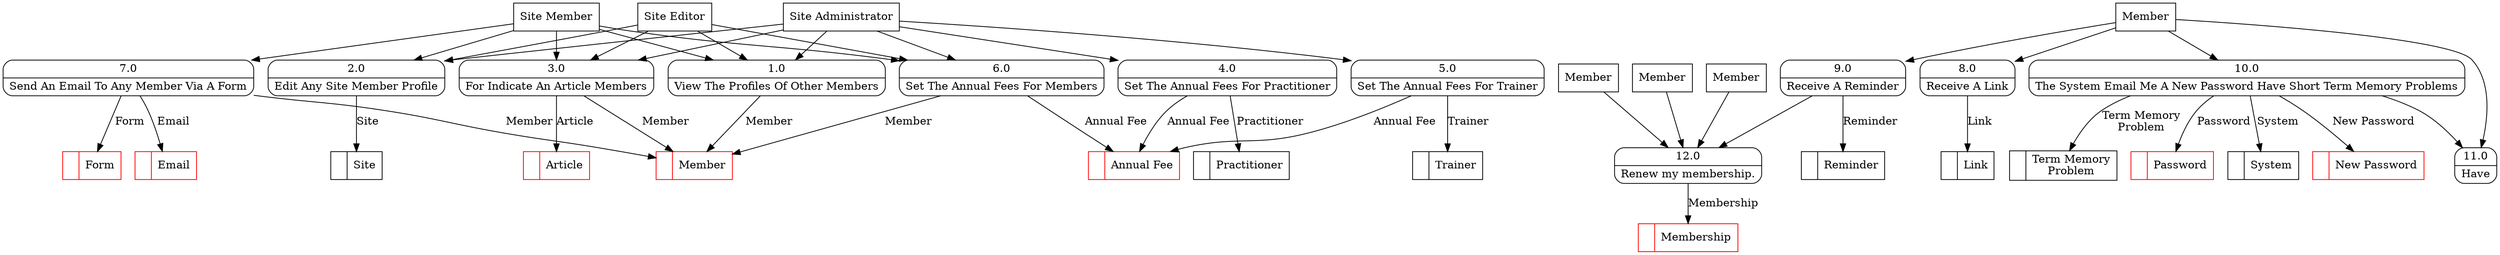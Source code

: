 digraph dfd2{ 
node[shape=record]
200 [label="<f0>  |<f1> Member " color=red];
201 [label="<f0>  |<f1> Article " color=red];
202 [label="<f0>  |<f1> Practitioner " ];
203 [label="<f0>  |<f1> Annual Fee " color=red];
204 [label="<f0>  |<f1> Trainer " ];
205 [label="<f0>  |<f1> Form " color=red];
206 [label="<f0>  |<f1> Email " color=red];
207 [label="<f0>  |<f1> Reminder " ];
208 [label="<f0>  |<f1> Link " ];
209 [label="<f0>  |<f1> System " ];
210 [label="<f0>  |<f1> New Password " color=red];
211 [label="<f0>  |<f1> Term Memory\nProblem " ];
212 [label="<f0>  |<f1> Site " ];
213 [label="<f0>  |<f1> Password " color=red];
214 [label="Site Member" shape=box];
215 [label="Site Administrator" shape=box];
216 [label="Site Editor" shape=box];
217 [label="Member" shape=box];
218 [label="{<f0> 1.0|<f1> View The Profiles Of Other Members }" shape=Mrecord];
219 [label="{<f0> 2.0|<f1> Edit Any Site Member Profile }" shape=Mrecord];
220 [label="{<f0> 3.0|<f1> For Indicate An Article Members }" shape=Mrecord];
221 [label="{<f0> 4.0|<f1> Set The Annual Fees For Practitioner }" shape=Mrecord];
222 [label="{<f0> 5.0|<f1> Set The Annual Fees For Trainer }" shape=Mrecord];
223 [label="{<f0> 6.0|<f1> Set The Annual Fees For Members }" shape=Mrecord];
224 [label="{<f0> 7.0|<f1> Send An Email To Any Member Via A Form }" shape=Mrecord];
225 [label="{<f0> 8.0|<f1> Receive A Link }" shape=Mrecord];
226 [label="{<f0> 9.0|<f1> Receive A Reminder }" shape=Mrecord];
227 [label="{<f0> 10.0|<f1> The System Email Me A New Password Have Short Term Memory Problems }" shape=Mrecord];
228 [label="{<f0> 11.0|<f1> Have }" shape=Mrecord];
12 [label="{<f0> 12.0|<f1> Renew my membership. }" shape=Mrecord];
1000 [label="Member" shape=box];
1000 -> 12
1002 [label="Member" shape=box];
1002 -> 12
1004 [label="Member" shape=box];
1004 -> 12
226 -> 12
1007 [label="<f0>  |<f1> Membership " color=red];
12 -> 1007 [label="Membership"]
214 -> 218
214 -> 219
214 -> 220
214 -> 223
214 -> 224
215 -> 218
215 -> 219
215 -> 220
215 -> 221
215 -> 222
215 -> 223
216 -> 218
216 -> 219
216 -> 220
216 -> 223
217 -> 225
217 -> 226
217 -> 227
217 -> 228
218 -> 200 [label="Member"]
220 -> 201 [label="Article"]
220 -> 200 [label="Member"]
221 -> 202 [label="Practitioner"]
221 -> 203 [label="Annual Fee"]
222 -> 204 [label="Trainer"]
222 -> 203 [label="Annual Fee"]
223 -> 203 [label="Annual Fee"]
223 -> 200 [label="Member"]
224 -> 206 [label="Email"]
224 -> 205 [label="Form"]
224 -> 200 [label="Member"]
225 -> 208 [label="Link"]
226 -> 207 [label="Reminder"]
227 -> 228
227 -> 209 [label="System"]
227 -> 210 [label="New Password"]
227 -> 211 [label="Term Memory\nProblem"]
219 -> 212 [label="Site"]
227 -> 213 [label="Password"]
}